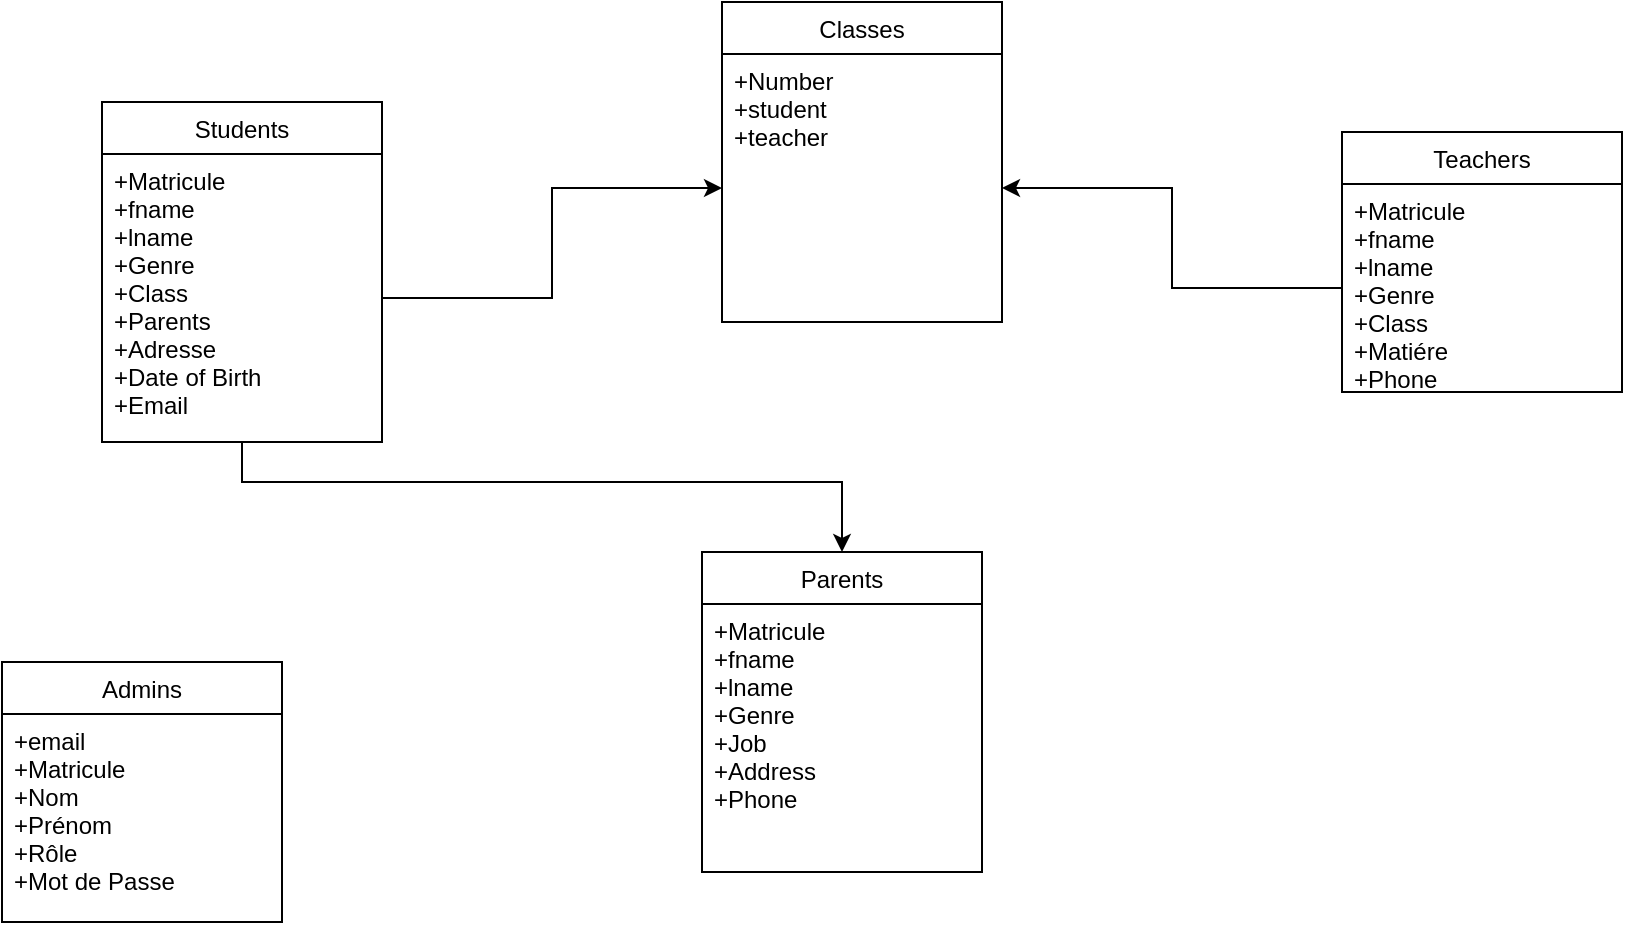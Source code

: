 <mxfile version="14.5.1" type="device" pages="2"><diagram id="oKoIBifqu7QP2ZHbgBJo" name="Class diagrame"><mxGraphModel dx="1024" dy="601" grid="1" gridSize="10" guides="1" tooltips="1" connect="1" arrows="1" fold="1" page="1" pageScale="1" pageWidth="1400" pageHeight="850" math="0" shadow="0"><root><mxCell id="0"/><mxCell id="1" parent="0"/><mxCell id="MXPg6jDoQxomW8QDaXp3-1" value="Students" style="swimlane;fontStyle=0;childLayout=stackLayout;horizontal=1;startSize=26;fillColor=none;horizontalStack=0;resizeParent=1;resizeParentMax=0;resizeLast=0;collapsible=1;marginBottom=0;" parent="1" vertex="1"><mxGeometry x="210" y="70" width="140" height="170" as="geometry"/></mxCell><mxCell id="MXPg6jDoQxomW8QDaXp3-2" value="+Matricule&#10;+fname&#10;+lname&#10;+Genre&#10;+Class&#10;+Parents&#10;+Adresse&#10;+Date of Birth&#10;+Email" style="text;strokeColor=none;fillColor=none;align=left;verticalAlign=top;spacingLeft=4;spacingRight=4;overflow=hidden;rotatable=0;points=[[0,0.5],[1,0.5]];portConstraint=eastwest;" parent="MXPg6jDoQxomW8QDaXp3-1" vertex="1"><mxGeometry y="26" width="140" height="144" as="geometry"/></mxCell><mxCell id="MXPg6jDoQxomW8QDaXp3-5" value="Teachers" style="swimlane;fontStyle=0;childLayout=stackLayout;horizontal=1;startSize=26;fillColor=none;horizontalStack=0;resizeParent=1;resizeParentMax=0;resizeLast=0;collapsible=1;marginBottom=0;" parent="1" vertex="1"><mxGeometry x="830" y="85" width="140" height="130" as="geometry"/></mxCell><mxCell id="MXPg6jDoQxomW8QDaXp3-6" value="+Matricule&#10;+fname&#10;+lname&#10;+Genre&#10;+Class&#10;+Matiére&#10;+Phone" style="text;strokeColor=none;fillColor=none;align=left;verticalAlign=top;spacingLeft=4;spacingRight=4;overflow=hidden;rotatable=0;points=[[0,0.5],[1,0.5]];portConstraint=eastwest;" parent="MXPg6jDoQxomW8QDaXp3-5" vertex="1"><mxGeometry y="26" width="140" height="104" as="geometry"/></mxCell><mxCell id="MXPg6jDoQxomW8QDaXp3-7" value="Parents" style="swimlane;fontStyle=0;childLayout=stackLayout;horizontal=1;startSize=26;fillColor=none;horizontalStack=0;resizeParent=1;resizeParentMax=0;resizeLast=0;collapsible=1;marginBottom=0;" parent="1" vertex="1"><mxGeometry x="510" y="295" width="140" height="160" as="geometry"/></mxCell><mxCell id="MXPg6jDoQxomW8QDaXp3-8" value="+Matricule&#10;+fname&#10;+lname&#10;+Genre&#10;+Job&#10;+Address&#10;+Phone" style="text;strokeColor=none;fillColor=none;align=left;verticalAlign=top;spacingLeft=4;spacingRight=4;overflow=hidden;rotatable=0;points=[[0,0.5],[1,0.5]];portConstraint=eastwest;" parent="MXPg6jDoQxomW8QDaXp3-7" vertex="1"><mxGeometry y="26" width="140" height="134" as="geometry"/></mxCell><mxCell id="MXPg6jDoQxomW8QDaXp3-9" value="Admins" style="swimlane;fontStyle=0;childLayout=stackLayout;horizontal=1;startSize=26;fillColor=none;horizontalStack=0;resizeParent=1;resizeParentMax=0;resizeLast=0;collapsible=1;marginBottom=0;" parent="1" vertex="1"><mxGeometry x="160" y="350" width="140" height="130" as="geometry"/></mxCell><mxCell id="MXPg6jDoQxomW8QDaXp3-10" value="+email&#10;+Matricule&#10;+Nom&#10;+Prénom&#10;+Rôle&#10;+Mot de Passe" style="text;strokeColor=none;fillColor=none;align=left;verticalAlign=top;spacingLeft=4;spacingRight=4;overflow=hidden;rotatable=0;points=[[0,0.5],[1,0.5]];portConstraint=eastwest;" parent="MXPg6jDoQxomW8QDaXp3-9" vertex="1"><mxGeometry y="26" width="140" height="104" as="geometry"/></mxCell><mxCell id="MXPg6jDoQxomW8QDaXp3-11" value="Classes" style="swimlane;fontStyle=0;childLayout=stackLayout;horizontal=1;startSize=26;fillColor=none;horizontalStack=0;resizeParent=1;resizeParentMax=0;resizeLast=0;collapsible=1;marginBottom=0;" parent="1" vertex="1"><mxGeometry x="520" y="20" width="140" height="160" as="geometry"/></mxCell><mxCell id="MXPg6jDoQxomW8QDaXp3-12" value="+Number&#10;+student&#10;+teacher" style="text;strokeColor=none;fillColor=none;align=left;verticalAlign=top;spacingLeft=4;spacingRight=4;overflow=hidden;rotatable=0;points=[[0,0.5],[1,0.5]];portConstraint=eastwest;" parent="MXPg6jDoQxomW8QDaXp3-11" vertex="1"><mxGeometry y="26" width="140" height="134" as="geometry"/></mxCell><mxCell id="MXPg6jDoQxomW8QDaXp3-13" style="edgeStyle=orthogonalEdgeStyle;rounded=0;orthogonalLoop=1;jettySize=auto;html=1;entryX=1;entryY=0.5;entryDx=0;entryDy=0;" parent="1" source="MXPg6jDoQxomW8QDaXp3-6" target="MXPg6jDoQxomW8QDaXp3-12" edge="1"><mxGeometry relative="1" as="geometry"/></mxCell><mxCell id="MXPg6jDoQxomW8QDaXp3-14" style="edgeStyle=orthogonalEdgeStyle;rounded=0;orthogonalLoop=1;jettySize=auto;html=1;entryX=0;entryY=0.5;entryDx=0;entryDy=0;" parent="1" source="MXPg6jDoQxomW8QDaXp3-2" target="MXPg6jDoQxomW8QDaXp3-12" edge="1"><mxGeometry relative="1" as="geometry"/></mxCell><mxCell id="MXPg6jDoQxomW8QDaXp3-15" style="edgeStyle=orthogonalEdgeStyle;rounded=0;orthogonalLoop=1;jettySize=auto;html=1;" parent="1" source="MXPg6jDoQxomW8QDaXp3-2" target="MXPg6jDoQxomW8QDaXp3-7" edge="1"><mxGeometry relative="1" as="geometry"><Array as="points"><mxPoint x="280" y="260"/><mxPoint x="580" y="260"/></Array></mxGeometry></mxCell></root></mxGraphModel></diagram><diagram id="7iEXapgN-Cm-eAUspARD" name="Use-case"><mxGraphModel dx="1024" dy="601" grid="1" gridSize="10" guides="1" tooltips="1" connect="1" arrows="1" fold="1" page="1" pageScale="1" pageWidth="1400" pageHeight="850" math="0" shadow="0"><root><mxCell id="0Tcy96JLPVx_NT1iIfSS-0"/><mxCell id="0Tcy96JLPVx_NT1iIfSS-1" parent="0Tcy96JLPVx_NT1iIfSS-0"/><mxCell id="0Tcy96JLPVx_NT1iIfSS-6" value="" style="rounded=0;whiteSpace=wrap;html=1;fillColor=none;" parent="0Tcy96JLPVx_NT1iIfSS-1" vertex="1"><mxGeometry x="200" y="30" width="210" height="290" as="geometry"/></mxCell><mxCell id="0Tcy96JLPVx_NT1iIfSS-2" value="Add" style="ellipse;whiteSpace=wrap;html=1;" parent="0Tcy96JLPVx_NT1iIfSS-1" vertex="1"><mxGeometry x="260" y="45" width="90" height="40" as="geometry"/></mxCell><mxCell id="0Tcy96JLPVx_NT1iIfSS-3" value="Admin" style="shape=umlActor;verticalLabelPosition=bottom;verticalAlign=top;html=1;" parent="0Tcy96JLPVx_NT1iIfSS-1" vertex="1"><mxGeometry x="110" y="140" width="30" height="60" as="geometry"/></mxCell><mxCell id="0Tcy96JLPVx_NT1iIfSS-4" value="Delete" style="ellipse;whiteSpace=wrap;html=1;" parent="0Tcy96JLPVx_NT1iIfSS-1" vertex="1"><mxGeometry x="260" y="100" width="90" height="40" as="geometry"/></mxCell><mxCell id="0Tcy96JLPVx_NT1iIfSS-5" value="Update" style="ellipse;whiteSpace=wrap;html=1;" parent="0Tcy96JLPVx_NT1iIfSS-1" vertex="1"><mxGeometry x="260" y="150" width="90" height="40" as="geometry"/></mxCell><mxCell id="0Tcy96JLPVx_NT1iIfSS-10" value="" style="endArrow=classic;html=1;entryX=0;entryY=0.5;entryDx=0;entryDy=0;exitX=0.5;exitY=0.5;exitDx=0;exitDy=0;exitPerimeter=0;" parent="0Tcy96JLPVx_NT1iIfSS-1" source="0Tcy96JLPVx_NT1iIfSS-3" target="0Tcy96JLPVx_NT1iIfSS-2" edge="1"><mxGeometry width="50" height="50" relative="1" as="geometry"><mxPoint x="130" y="320" as="sourcePoint"/><mxPoint x="180" y="270" as="targetPoint"/></mxGeometry></mxCell><mxCell id="0Tcy96JLPVx_NT1iIfSS-11" value="" style="endArrow=classic;html=1;entryX=0;entryY=0.5;entryDx=0;entryDy=0;exitX=0.5;exitY=0.5;exitDx=0;exitDy=0;exitPerimeter=0;" parent="0Tcy96JLPVx_NT1iIfSS-1" source="0Tcy96JLPVx_NT1iIfSS-3" target="0Tcy96JLPVx_NT1iIfSS-4" edge="1"><mxGeometry width="50" height="50" relative="1" as="geometry"><mxPoint x="105" y="160" as="sourcePoint"/><mxPoint x="270" y="75" as="targetPoint"/></mxGeometry></mxCell><mxCell id="0Tcy96JLPVx_NT1iIfSS-12" value="" style="endArrow=classic;html=1;entryX=0;entryY=0.5;entryDx=0;entryDy=0;exitX=0.5;exitY=0.5;exitDx=0;exitDy=0;exitPerimeter=0;" parent="0Tcy96JLPVx_NT1iIfSS-1" source="0Tcy96JLPVx_NT1iIfSS-3" target="7H5XzfuIEgK03JKe0uPD-14" edge="1"><mxGeometry width="50" height="50" relative="1" as="geometry"><mxPoint x="150" y="300" as="sourcePoint"/><mxPoint x="200" y="250" as="targetPoint"/></mxGeometry></mxCell><mxCell id="0Tcy96JLPVx_NT1iIfSS-16" value="Student" style="shape=umlActor;verticalLabelPosition=bottom;verticalAlign=top;html=1;outlineConnect=0;fillColor=none;" parent="0Tcy96JLPVx_NT1iIfSS-1" vertex="1"><mxGeometry x="470" y="45" width="30" height="60" as="geometry"/></mxCell><mxCell id="0Tcy96JLPVx_NT1iIfSS-17" value="Teacher" style="shape=umlActor;verticalLabelPosition=bottom;verticalAlign=top;html=1;outlineConnect=0;fillColor=none;" parent="0Tcy96JLPVx_NT1iIfSS-1" vertex="1"><mxGeometry x="470" y="155" width="30" height="60" as="geometry"/></mxCell><mxCell id="0Tcy96JLPVx_NT1iIfSS-18" value="Teacher" style="shape=umlActor;verticalLabelPosition=bottom;verticalAlign=top;html=1;outlineConnect=0;fillColor=none;" parent="0Tcy96JLPVx_NT1iIfSS-1" vertex="1"><mxGeometry x="470" y="285" width="30" height="60" as="geometry"/></mxCell><mxCell id="7H5XzfuIEgK03JKe0uPD-0" value="" style="endArrow=classic;html=1;entryX=0.5;entryY=0.5;entryDx=0;entryDy=0;entryPerimeter=0;exitX=1;exitY=0.5;exitDx=0;exitDy=0;" edge="1" parent="0Tcy96JLPVx_NT1iIfSS-1" source="0Tcy96JLPVx_NT1iIfSS-2" target="0Tcy96JLPVx_NT1iIfSS-16"><mxGeometry width="50" height="50" relative="1" as="geometry"><mxPoint x="360" y="280" as="sourcePoint"/><mxPoint x="410" y="230" as="targetPoint"/></mxGeometry></mxCell><mxCell id="7H5XzfuIEgK03JKe0uPD-1" value="" style="endArrow=classic;html=1;entryX=0.5;entryY=0.5;entryDx=0;entryDy=0;entryPerimeter=0;exitX=1;exitY=0.5;exitDx=0;exitDy=0;" edge="1" parent="0Tcy96JLPVx_NT1iIfSS-1" source="0Tcy96JLPVx_NT1iIfSS-4" target="0Tcy96JLPVx_NT1iIfSS-16"><mxGeometry width="50" height="50" relative="1" as="geometry"><mxPoint x="360" y="75" as="sourcePoint"/><mxPoint x="695" y="140" as="targetPoint"/></mxGeometry></mxCell><mxCell id="7H5XzfuIEgK03JKe0uPD-2" value="" style="endArrow=classic;html=1;entryX=0.5;entryY=0.5;entryDx=0;entryDy=0;entryPerimeter=0;exitX=1;exitY=0.5;exitDx=0;exitDy=0;" edge="1" parent="0Tcy96JLPVx_NT1iIfSS-1" source="0Tcy96JLPVx_NT1iIfSS-5" target="0Tcy96JLPVx_NT1iIfSS-16"><mxGeometry width="50" height="50" relative="1" as="geometry"><mxPoint x="370" y="85" as="sourcePoint"/><mxPoint x="705" y="150" as="targetPoint"/></mxGeometry></mxCell><mxCell id="7H5XzfuIEgK03JKe0uPD-3" value="" style="endArrow=classic;html=1;entryX=0.5;entryY=0.5;entryDx=0;entryDy=0;entryPerimeter=0;exitX=1;exitY=0.5;exitDx=0;exitDy=0;" edge="1" parent="0Tcy96JLPVx_NT1iIfSS-1" source="0Tcy96JLPVx_NT1iIfSS-5" target="0Tcy96JLPVx_NT1iIfSS-17"><mxGeometry width="50" height="50" relative="1" as="geometry"><mxPoint x="360" y="180" as="sourcePoint"/><mxPoint x="645" y="90" as="targetPoint"/></mxGeometry></mxCell><mxCell id="7H5XzfuIEgK03JKe0uPD-4" value="" style="endArrow=classic;html=1;entryX=0.5;entryY=0.5;entryDx=0;entryDy=0;entryPerimeter=0;exitX=1;exitY=0.5;exitDx=0;exitDy=0;" edge="1" parent="0Tcy96JLPVx_NT1iIfSS-1" source="0Tcy96JLPVx_NT1iIfSS-4" target="0Tcy96JLPVx_NT1iIfSS-17"><mxGeometry width="50" height="50" relative="1" as="geometry"><mxPoint x="360" y="130" as="sourcePoint"/><mxPoint x="645" y="90" as="targetPoint"/></mxGeometry></mxCell><mxCell id="7H5XzfuIEgK03JKe0uPD-5" value="" style="endArrow=classic;html=1;entryX=0.5;entryY=0.5;entryDx=0;entryDy=0;entryPerimeter=0;exitX=1;exitY=0.5;exitDx=0;exitDy=0;" edge="1" parent="0Tcy96JLPVx_NT1iIfSS-1" source="0Tcy96JLPVx_NT1iIfSS-2" target="0Tcy96JLPVx_NT1iIfSS-17"><mxGeometry width="50" height="50" relative="1" as="geometry"><mxPoint x="360" y="75" as="sourcePoint"/><mxPoint x="645" y="90" as="targetPoint"/></mxGeometry></mxCell><mxCell id="7H5XzfuIEgK03JKe0uPD-6" value="" style="endArrow=classic;html=1;entryX=0.5;entryY=0.5;entryDx=0;entryDy=0;entryPerimeter=0;exitX=1;exitY=0.5;exitDx=0;exitDy=0;" edge="1" parent="0Tcy96JLPVx_NT1iIfSS-1" source="0Tcy96JLPVx_NT1iIfSS-5" target="0Tcy96JLPVx_NT1iIfSS-18"><mxGeometry width="50" height="50" relative="1" as="geometry"><mxPoint x="360" y="180" as="sourcePoint"/><mxPoint x="645" y="230" as="targetPoint"/></mxGeometry></mxCell><mxCell id="7H5XzfuIEgK03JKe0uPD-7" value="" style="endArrow=classic;html=1;entryX=0.5;entryY=0.5;entryDx=0;entryDy=0;entryPerimeter=0;exitX=1;exitY=0.5;exitDx=0;exitDy=0;" edge="1" parent="0Tcy96JLPVx_NT1iIfSS-1" source="0Tcy96JLPVx_NT1iIfSS-4" target="0Tcy96JLPVx_NT1iIfSS-18"><mxGeometry width="50" height="50" relative="1" as="geometry"><mxPoint x="360" y="130" as="sourcePoint"/><mxPoint x="645" y="230" as="targetPoint"/></mxGeometry></mxCell><mxCell id="7H5XzfuIEgK03JKe0uPD-8" value="" style="endArrow=classic;html=1;entryX=0.5;entryY=0.5;entryDx=0;entryDy=0;entryPerimeter=0;exitX=1;exitY=0.5;exitDx=0;exitDy=0;" edge="1" parent="0Tcy96JLPVx_NT1iIfSS-1" source="0Tcy96JLPVx_NT1iIfSS-2" target="0Tcy96JLPVx_NT1iIfSS-18"><mxGeometry width="50" height="50" relative="1" as="geometry"><mxPoint x="360" y="75" as="sourcePoint"/><mxPoint x="645" y="230" as="targetPoint"/></mxGeometry></mxCell><mxCell id="7H5XzfuIEgK03JKe0uPD-9" value="Show" style="ellipse;whiteSpace=wrap;html=1;" vertex="1" parent="0Tcy96JLPVx_NT1iIfSS-1"><mxGeometry x="260" y="210" width="90" height="40" as="geometry"/></mxCell><mxCell id="7H5XzfuIEgK03JKe0uPD-10" value="" style="endArrow=classic;html=1;entryX=0.5;entryY=0.5;entryDx=0;entryDy=0;entryPerimeter=0;exitX=1;exitY=0.5;exitDx=0;exitDy=0;" edge="1" parent="0Tcy96JLPVx_NT1iIfSS-1" source="7H5XzfuIEgK03JKe0uPD-9" target="0Tcy96JLPVx_NT1iIfSS-18"><mxGeometry width="50" height="50" relative="1" as="geometry"><mxPoint x="360" y="180" as="sourcePoint"/><mxPoint x="645" y="330" as="targetPoint"/></mxGeometry></mxCell><mxCell id="7H5XzfuIEgK03JKe0uPD-11" value="" style="endArrow=classic;html=1;entryX=0.5;entryY=0.5;entryDx=0;entryDy=0;entryPerimeter=0;exitX=1;exitY=0.5;exitDx=0;exitDy=0;" edge="1" parent="0Tcy96JLPVx_NT1iIfSS-1" source="7H5XzfuIEgK03JKe0uPD-9" target="0Tcy96JLPVx_NT1iIfSS-17"><mxGeometry width="50" height="50" relative="1" as="geometry"><mxPoint x="360" y="240" as="sourcePoint"/><mxPoint x="645" y="330" as="targetPoint"/></mxGeometry></mxCell><mxCell id="7H5XzfuIEgK03JKe0uPD-12" value="" style="endArrow=classic;html=1;entryX=0.5;entryY=0.5;entryDx=0;entryDy=0;entryPerimeter=0;exitX=1;exitY=0.5;exitDx=0;exitDy=0;" edge="1" parent="0Tcy96JLPVx_NT1iIfSS-1" source="7H5XzfuIEgK03JKe0uPD-9" target="0Tcy96JLPVx_NT1iIfSS-16"><mxGeometry width="50" height="50" relative="1" as="geometry"><mxPoint x="370" y="250" as="sourcePoint"/><mxPoint x="645" y="200" as="targetPoint"/></mxGeometry></mxCell><mxCell id="7H5XzfuIEgK03JKe0uPD-13" value="" style="endArrow=classic;html=1;entryX=0;entryY=0.5;entryDx=0;entryDy=0;exitX=0.5;exitY=0.5;exitDx=0;exitDy=0;exitPerimeter=0;" edge="1" parent="0Tcy96JLPVx_NT1iIfSS-1" source="0Tcy96JLPVx_NT1iIfSS-3" target="0Tcy96JLPVx_NT1iIfSS-5"><mxGeometry width="50" height="50" relative="1" as="geometry"><mxPoint x="105" y="160" as="sourcePoint"/><mxPoint x="270" y="240" as="targetPoint"/></mxGeometry></mxCell><mxCell id="7H5XzfuIEgK03JKe0uPD-14" value="Get statistics" style="ellipse;whiteSpace=wrap;html=1;" vertex="1" parent="0Tcy96JLPVx_NT1iIfSS-1"><mxGeometry x="260" y="270" width="90" height="40" as="geometry"/></mxCell><mxCell id="7H5XzfuIEgK03JKe0uPD-15" value="" style="endArrow=classic;html=1;entryX=0.5;entryY=0.5;entryDx=0;entryDy=0;entryPerimeter=0;exitX=1;exitY=0.5;exitDx=0;exitDy=0;" edge="1" parent="0Tcy96JLPVx_NT1iIfSS-1" source="7H5XzfuIEgK03JKe0uPD-14" target="0Tcy96JLPVx_NT1iIfSS-16"><mxGeometry width="50" height="50" relative="1" as="geometry"><mxPoint x="360" y="240" as="sourcePoint"/><mxPoint x="645" y="330" as="targetPoint"/></mxGeometry></mxCell><mxCell id="7H5XzfuIEgK03JKe0uPD-16" value="" style="endArrow=classic;html=1;entryX=0.5;entryY=0.5;entryDx=0;entryDy=0;entryPerimeter=0;exitX=1;exitY=0.5;exitDx=0;exitDy=0;" edge="1" parent="0Tcy96JLPVx_NT1iIfSS-1" source="7H5XzfuIEgK03JKe0uPD-14" target="0Tcy96JLPVx_NT1iIfSS-17"><mxGeometry width="50" height="50" relative="1" as="geometry"><mxPoint x="360" y="300" as="sourcePoint"/><mxPoint x="645" y="90" as="targetPoint"/></mxGeometry></mxCell><mxCell id="7H5XzfuIEgK03JKe0uPD-17" value="" style="endArrow=classic;html=1;entryX=0.5;entryY=0.5;entryDx=0;entryDy=0;entryPerimeter=0;exitX=1;exitY=0.5;exitDx=0;exitDy=0;" edge="1" parent="0Tcy96JLPVx_NT1iIfSS-1" source="7H5XzfuIEgK03JKe0uPD-14" target="0Tcy96JLPVx_NT1iIfSS-18"><mxGeometry width="50" height="50" relative="1" as="geometry"><mxPoint x="360" y="300" as="sourcePoint"/><mxPoint x="645" y="200" as="targetPoint"/></mxGeometry></mxCell><mxCell id="7H5XzfuIEgK03JKe0uPD-18" value="" style="endArrow=classic;html=1;entryX=0;entryY=0.5;entryDx=0;entryDy=0;exitX=0.5;exitY=0.5;exitDx=0;exitDy=0;exitPerimeter=0;" edge="1" parent="0Tcy96JLPVx_NT1iIfSS-1" source="0Tcy96JLPVx_NT1iIfSS-3" target="7H5XzfuIEgK03JKe0uPD-9"><mxGeometry width="50" height="50" relative="1" as="geometry"><mxPoint x="105" y="160" as="sourcePoint"/><mxPoint x="270" y="180" as="targetPoint"/></mxGeometry></mxCell></root></mxGraphModel></diagram></mxfile>